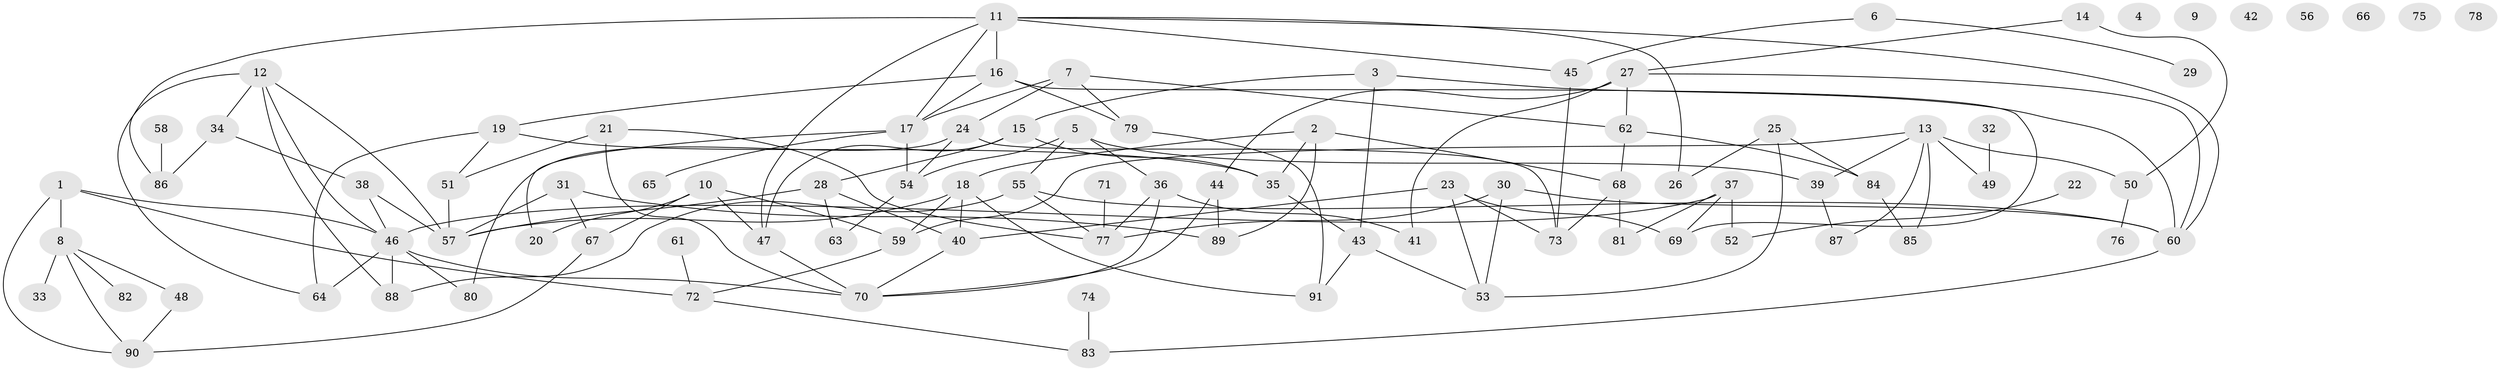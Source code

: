 // Generated by graph-tools (version 1.1) at 2025/39/03/09/25 04:39:37]
// undirected, 91 vertices, 139 edges
graph export_dot {
graph [start="1"]
  node [color=gray90,style=filled];
  1;
  2;
  3;
  4;
  5;
  6;
  7;
  8;
  9;
  10;
  11;
  12;
  13;
  14;
  15;
  16;
  17;
  18;
  19;
  20;
  21;
  22;
  23;
  24;
  25;
  26;
  27;
  28;
  29;
  30;
  31;
  32;
  33;
  34;
  35;
  36;
  37;
  38;
  39;
  40;
  41;
  42;
  43;
  44;
  45;
  46;
  47;
  48;
  49;
  50;
  51;
  52;
  53;
  54;
  55;
  56;
  57;
  58;
  59;
  60;
  61;
  62;
  63;
  64;
  65;
  66;
  67;
  68;
  69;
  70;
  71;
  72;
  73;
  74;
  75;
  76;
  77;
  78;
  79;
  80;
  81;
  82;
  83;
  84;
  85;
  86;
  87;
  88;
  89;
  90;
  91;
  1 -- 8;
  1 -- 46;
  1 -- 72;
  1 -- 90;
  2 -- 18;
  2 -- 35;
  2 -- 68;
  2 -- 89;
  3 -- 15;
  3 -- 43;
  3 -- 60;
  5 -- 36;
  5 -- 39;
  5 -- 54;
  5 -- 55;
  6 -- 29;
  6 -- 45;
  7 -- 17;
  7 -- 24;
  7 -- 62;
  7 -- 79;
  8 -- 33;
  8 -- 48;
  8 -- 82;
  8 -- 90;
  10 -- 20;
  10 -- 47;
  10 -- 59;
  10 -- 67;
  11 -- 16;
  11 -- 17;
  11 -- 26;
  11 -- 45;
  11 -- 47;
  11 -- 60;
  11 -- 86;
  12 -- 34;
  12 -- 46;
  12 -- 57;
  12 -- 64;
  12 -- 88;
  13 -- 39;
  13 -- 49;
  13 -- 50;
  13 -- 59;
  13 -- 85;
  13 -- 87;
  14 -- 27;
  14 -- 50;
  15 -- 28;
  15 -- 35;
  15 -- 47;
  16 -- 17;
  16 -- 19;
  16 -- 69;
  16 -- 79;
  17 -- 20;
  17 -- 54;
  17 -- 65;
  18 -- 40;
  18 -- 57;
  18 -- 59;
  18 -- 91;
  19 -- 35;
  19 -- 51;
  19 -- 64;
  21 -- 51;
  21 -- 70;
  21 -- 77;
  22 -- 52;
  23 -- 40;
  23 -- 53;
  23 -- 69;
  23 -- 73;
  24 -- 54;
  24 -- 73;
  24 -- 80;
  25 -- 26;
  25 -- 53;
  25 -- 84;
  27 -- 41;
  27 -- 44;
  27 -- 60;
  27 -- 62;
  28 -- 40;
  28 -- 57;
  28 -- 63;
  30 -- 53;
  30 -- 60;
  30 -- 77;
  31 -- 57;
  31 -- 67;
  31 -- 89;
  32 -- 49;
  34 -- 38;
  34 -- 86;
  35 -- 43;
  36 -- 41;
  36 -- 70;
  36 -- 77;
  37 -- 46;
  37 -- 52;
  37 -- 69;
  37 -- 81;
  38 -- 46;
  38 -- 57;
  39 -- 87;
  40 -- 70;
  43 -- 53;
  43 -- 91;
  44 -- 70;
  44 -- 89;
  45 -- 73;
  46 -- 64;
  46 -- 70;
  46 -- 80;
  46 -- 88;
  47 -- 70;
  48 -- 90;
  50 -- 76;
  51 -- 57;
  54 -- 63;
  55 -- 60;
  55 -- 77;
  55 -- 88;
  58 -- 86;
  59 -- 72;
  60 -- 83;
  61 -- 72;
  62 -- 68;
  62 -- 84;
  67 -- 90;
  68 -- 73;
  68 -- 81;
  71 -- 77;
  72 -- 83;
  74 -- 83;
  79 -- 91;
  84 -- 85;
}
